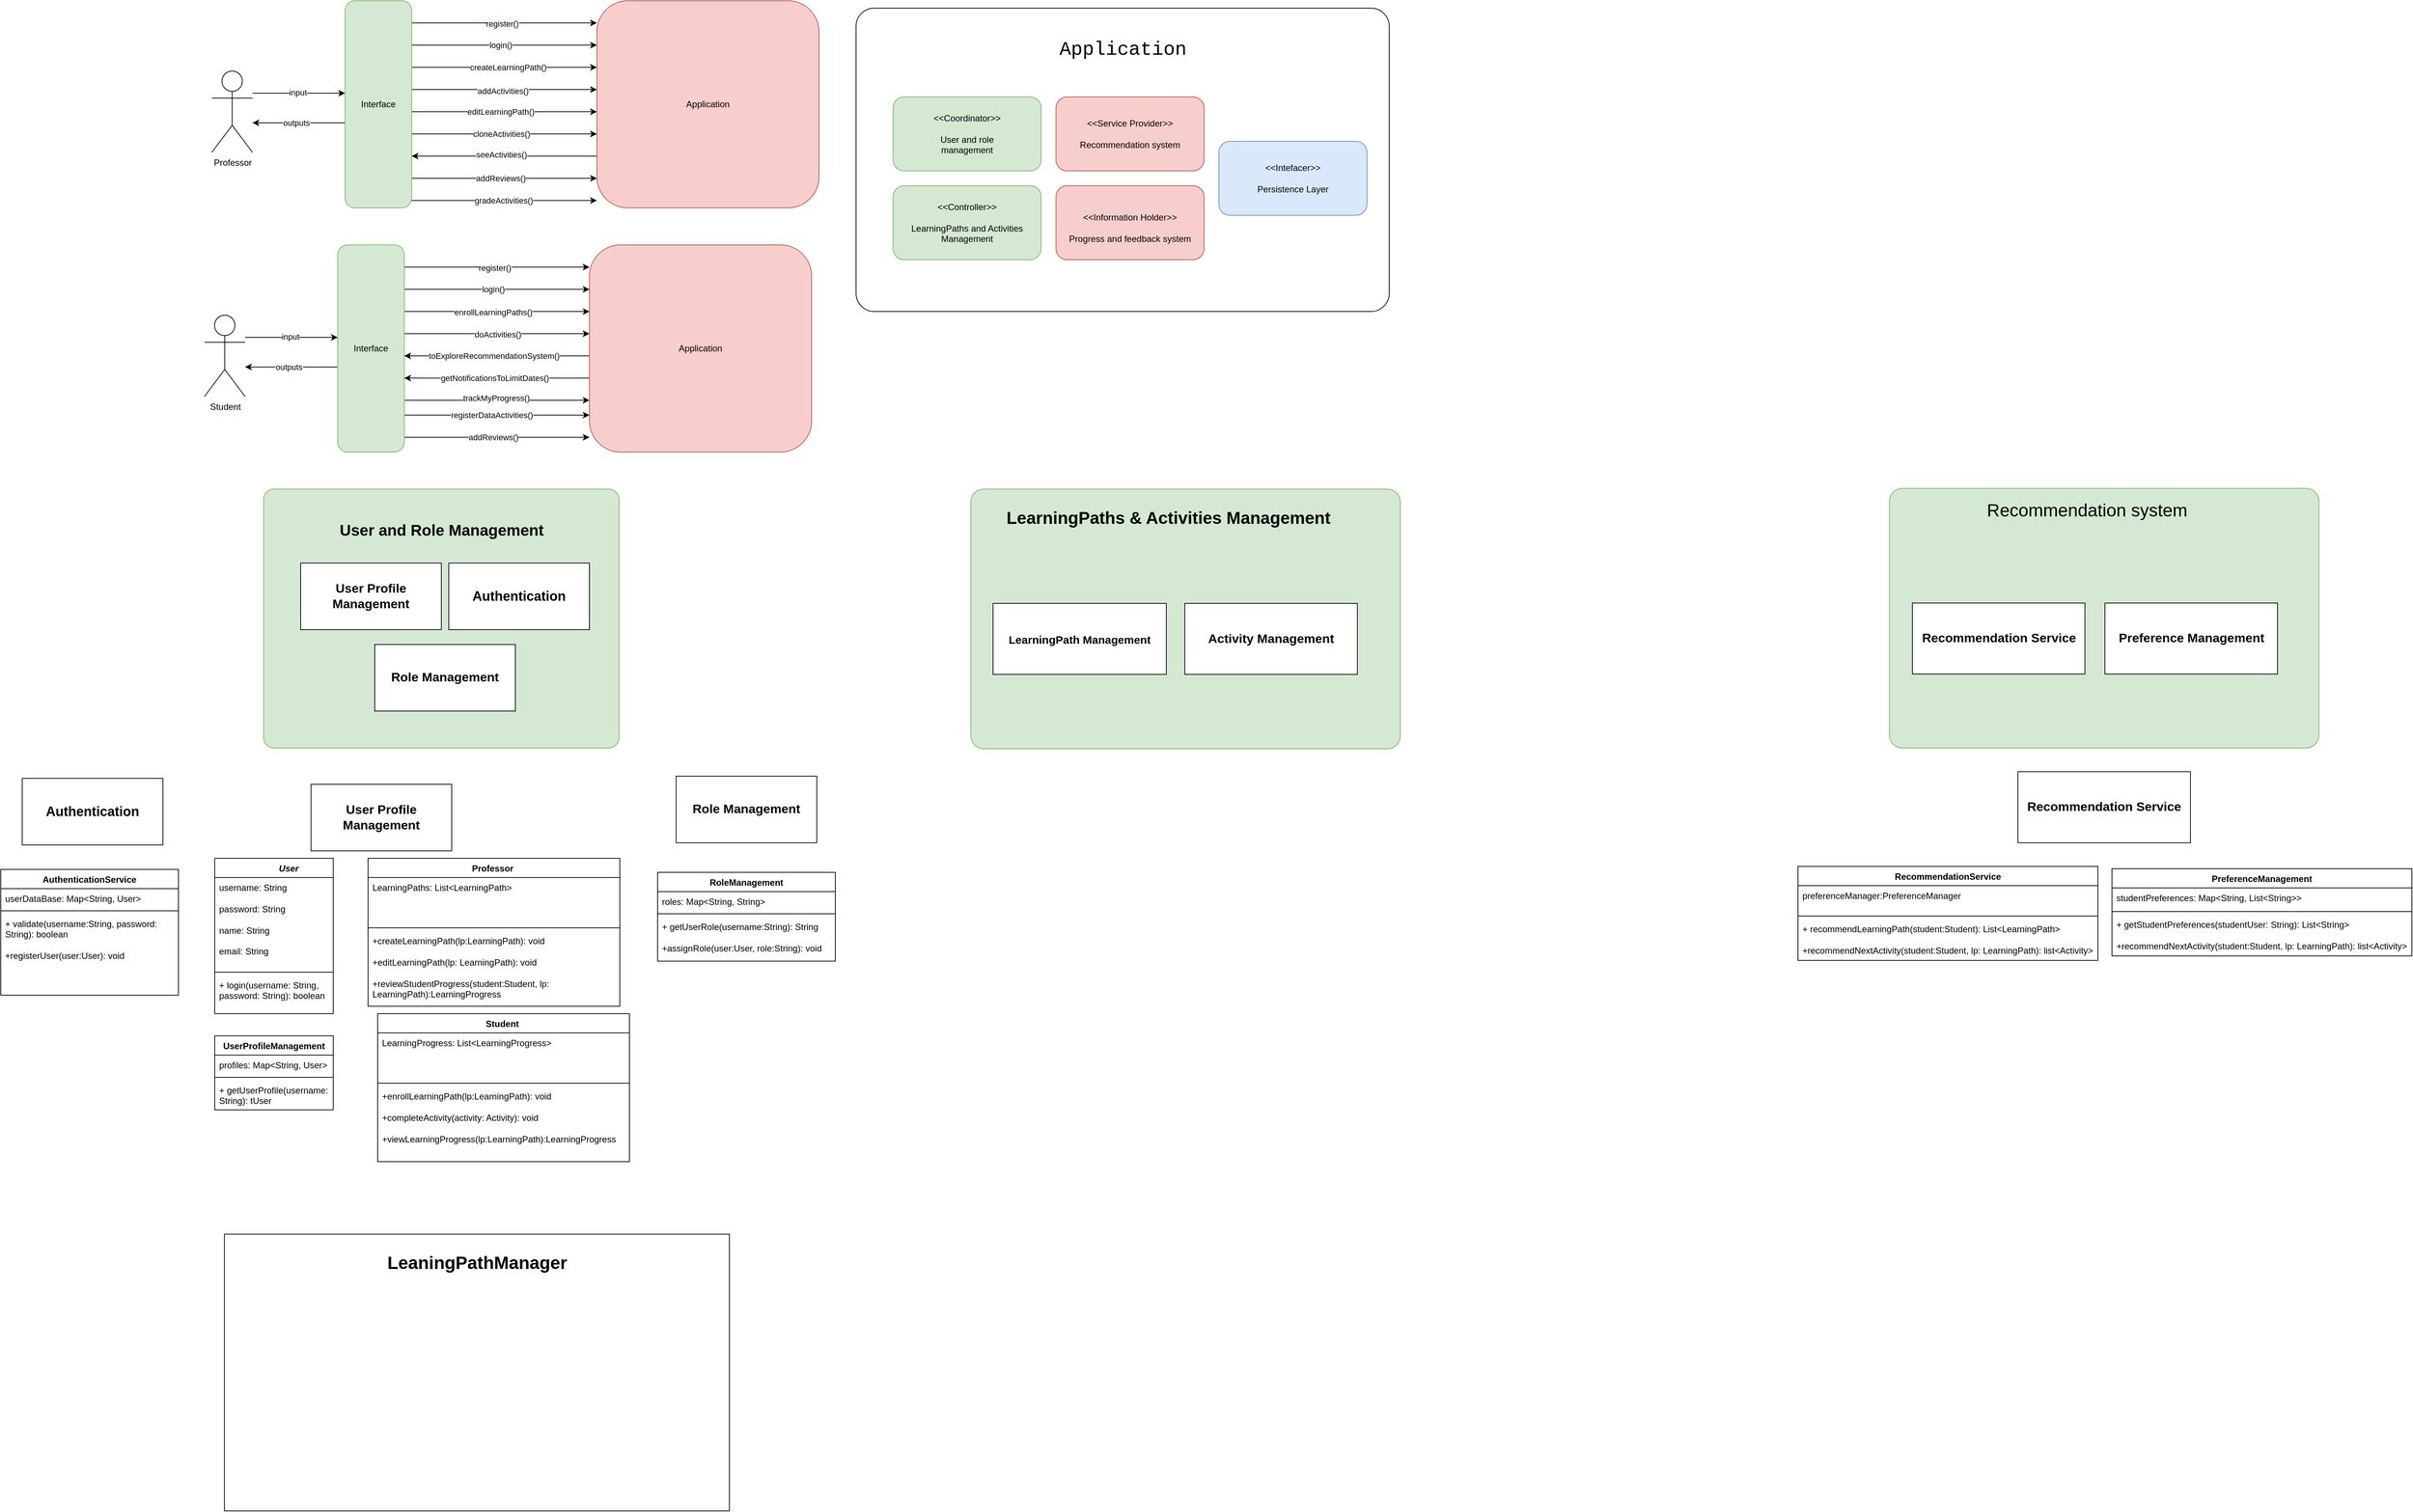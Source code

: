 <mxfile version="24.8.0">
  <diagram name="Page-1" id="0u3ZE7uqESYDxAMd9prz">
    <mxGraphModel dx="3090" dy="920" grid="0" gridSize="10" guides="1" tooltips="1" connect="1" arrows="1" fold="1" page="1" pageScale="1" pageWidth="850" pageHeight="1100" math="0" shadow="0">
      <root>
        <mxCell id="0" />
        <mxCell id="1" parent="0" />
        <mxCell id="6C_B0T2juM4j-BZ9gB9E-7" style="edgeStyle=orthogonalEdgeStyle;rounded=0;orthogonalLoop=1;jettySize=auto;html=1;" parent="1" source="6C_B0T2juM4j-BZ9gB9E-1" target="6C_B0T2juM4j-BZ9gB9E-6" edge="1">
          <mxGeometry relative="1" as="geometry">
            <Array as="points">
              <mxPoint x="190" y="165" />
              <mxPoint x="190" y="165" />
            </Array>
          </mxGeometry>
        </mxCell>
        <mxCell id="6C_B0T2juM4j-BZ9gB9E-8" value="input" style="edgeLabel;html=1;align=center;verticalAlign=middle;resizable=0;points=[];" parent="6C_B0T2juM4j-BZ9gB9E-7" vertex="1" connectable="0">
          <mxGeometry x="-0.032" y="1" relative="1" as="geometry">
            <mxPoint as="offset" />
          </mxGeometry>
        </mxCell>
        <mxCell id="6C_B0T2juM4j-BZ9gB9E-1" value="Professor" style="shape=umlActor;verticalLabelPosition=bottom;verticalAlign=top;html=1;outlineConnect=0;" parent="1" vertex="1">
          <mxGeometry x="60" y="135" width="55" height="110" as="geometry" />
        </mxCell>
        <mxCell id="6C_B0T2juM4j-BZ9gB9E-9" style="edgeStyle=orthogonalEdgeStyle;rounded=0;orthogonalLoop=1;jettySize=auto;html=1;" parent="1" source="6C_B0T2juM4j-BZ9gB9E-6" target="6C_B0T2juM4j-BZ9gB9E-1" edge="1">
          <mxGeometry relative="1" as="geometry">
            <Array as="points">
              <mxPoint x="190" y="205" />
              <mxPoint x="190" y="205" />
            </Array>
          </mxGeometry>
        </mxCell>
        <mxCell id="6C_B0T2juM4j-BZ9gB9E-10" value="outputs" style="edgeLabel;html=1;align=center;verticalAlign=middle;resizable=0;points=[];" parent="6C_B0T2juM4j-BZ9gB9E-9" vertex="1" connectable="0">
          <mxGeometry x="0.065" relative="1" as="geometry">
            <mxPoint as="offset" />
          </mxGeometry>
        </mxCell>
        <mxCell id="6C_B0T2juM4j-BZ9gB9E-12" style="edgeStyle=orthogonalEdgeStyle;rounded=0;orthogonalLoop=1;jettySize=auto;html=1;" parent="1" source="6C_B0T2juM4j-BZ9gB9E-6" target="6C_B0T2juM4j-BZ9gB9E-11" edge="1">
          <mxGeometry relative="1" as="geometry">
            <Array as="points">
              <mxPoint x="450" y="70" />
              <mxPoint x="450" y="70" />
            </Array>
          </mxGeometry>
        </mxCell>
        <mxCell id="6C_B0T2juM4j-BZ9gB9E-14" value="register()" style="edgeLabel;html=1;align=center;verticalAlign=middle;resizable=0;points=[];" parent="6C_B0T2juM4j-BZ9gB9E-12" vertex="1" connectable="0">
          <mxGeometry x="-0.024" y="-1" relative="1" as="geometry">
            <mxPoint as="offset" />
          </mxGeometry>
        </mxCell>
        <mxCell id="6C_B0T2juM4j-BZ9gB9E-15" style="edgeStyle=orthogonalEdgeStyle;rounded=0;orthogonalLoop=1;jettySize=auto;html=1;" parent="1" source="6C_B0T2juM4j-BZ9gB9E-6" target="6C_B0T2juM4j-BZ9gB9E-11" edge="1">
          <mxGeometry relative="1" as="geometry">
            <Array as="points">
              <mxPoint x="460" y="100" />
              <mxPoint x="460" y="100" />
            </Array>
          </mxGeometry>
        </mxCell>
        <mxCell id="6C_B0T2juM4j-BZ9gB9E-16" value="login()" style="edgeLabel;html=1;align=center;verticalAlign=middle;resizable=0;points=[];" parent="6C_B0T2juM4j-BZ9gB9E-15" vertex="1" connectable="0">
          <mxGeometry x="-0.267" relative="1" as="geometry">
            <mxPoint x="28" as="offset" />
          </mxGeometry>
        </mxCell>
        <mxCell id="6C_B0T2juM4j-BZ9gB9E-19" style="edgeStyle=orthogonalEdgeStyle;rounded=0;orthogonalLoop=1;jettySize=auto;html=1;" parent="1" source="6C_B0T2juM4j-BZ9gB9E-6" target="6C_B0T2juM4j-BZ9gB9E-11" edge="1">
          <mxGeometry relative="1" as="geometry">
            <Array as="points">
              <mxPoint x="460" y="130" />
              <mxPoint x="460" y="130" />
            </Array>
          </mxGeometry>
        </mxCell>
        <mxCell id="6C_B0T2juM4j-BZ9gB9E-20" value="createLearningPath()" style="edgeLabel;html=1;align=center;verticalAlign=middle;resizable=0;points=[];" parent="6C_B0T2juM4j-BZ9gB9E-19" vertex="1" connectable="0">
          <mxGeometry x="-0.154" relative="1" as="geometry">
            <mxPoint x="24" as="offset" />
          </mxGeometry>
        </mxCell>
        <mxCell id="6C_B0T2juM4j-BZ9gB9E-22" style="edgeStyle=orthogonalEdgeStyle;rounded=0;orthogonalLoop=1;jettySize=auto;html=1;" parent="1" source="6C_B0T2juM4j-BZ9gB9E-6" target="6C_B0T2juM4j-BZ9gB9E-11" edge="1">
          <mxGeometry relative="1" as="geometry">
            <Array as="points">
              <mxPoint x="450" y="160" />
              <mxPoint x="450" y="160" />
            </Array>
          </mxGeometry>
        </mxCell>
        <mxCell id="6C_B0T2juM4j-BZ9gB9E-23" value="addActivities()" style="edgeLabel;html=1;align=center;verticalAlign=middle;resizable=0;points=[];" parent="6C_B0T2juM4j-BZ9gB9E-22" vertex="1" connectable="0">
          <mxGeometry x="-0.016" y="-2" relative="1" as="geometry">
            <mxPoint as="offset" />
          </mxGeometry>
        </mxCell>
        <mxCell id="MeX4JR6SGzkrb79R6EGi-2" style="edgeStyle=orthogonalEdgeStyle;rounded=0;orthogonalLoop=1;jettySize=auto;html=1;" parent="1" source="6C_B0T2juM4j-BZ9gB9E-6" target="6C_B0T2juM4j-BZ9gB9E-11" edge="1">
          <mxGeometry relative="1" as="geometry">
            <Array as="points">
              <mxPoint x="460" y="190" />
              <mxPoint x="460" y="190" />
            </Array>
          </mxGeometry>
        </mxCell>
        <mxCell id="MeX4JR6SGzkrb79R6EGi-3" value="editLearningPath()" style="edgeLabel;html=1;align=center;verticalAlign=middle;resizable=0;points=[];" parent="MeX4JR6SGzkrb79R6EGi-2" vertex="1" connectable="0">
          <mxGeometry x="-0.129" y="-2" relative="1" as="geometry">
            <mxPoint x="11" y="-2" as="offset" />
          </mxGeometry>
        </mxCell>
        <mxCell id="MeX4JR6SGzkrb79R6EGi-5" style="edgeStyle=orthogonalEdgeStyle;rounded=0;orthogonalLoop=1;jettySize=auto;html=1;" parent="1" source="6C_B0T2juM4j-BZ9gB9E-6" target="6C_B0T2juM4j-BZ9gB9E-11" edge="1">
          <mxGeometry relative="1" as="geometry">
            <Array as="points">
              <mxPoint x="450" y="220" />
              <mxPoint x="450" y="220" />
            </Array>
          </mxGeometry>
        </mxCell>
        <mxCell id="MeX4JR6SGzkrb79R6EGi-6" value="cloneActivities()" style="edgeLabel;html=1;align=center;verticalAlign=middle;resizable=0;points=[];" parent="MeX4JR6SGzkrb79R6EGi-5" vertex="1" connectable="0">
          <mxGeometry x="-0.038" y="-1" relative="1" as="geometry">
            <mxPoint y="-1" as="offset" />
          </mxGeometry>
        </mxCell>
        <mxCell id="MeX4JR6SGzkrb79R6EGi-9" style="edgeStyle=orthogonalEdgeStyle;rounded=0;orthogonalLoop=1;jettySize=auto;html=1;" parent="1" source="6C_B0T2juM4j-BZ9gB9E-6" target="6C_B0T2juM4j-BZ9gB9E-11" edge="1">
          <mxGeometry relative="1" as="geometry">
            <Array as="points">
              <mxPoint x="460" y="280" />
              <mxPoint x="460" y="280" />
            </Array>
          </mxGeometry>
        </mxCell>
        <mxCell id="MeX4JR6SGzkrb79R6EGi-10" value="addReviews()" style="edgeLabel;html=1;align=center;verticalAlign=middle;resizable=0;points=[];" parent="MeX4JR6SGzkrb79R6EGi-9" vertex="1" connectable="0">
          <mxGeometry x="-0.144" relative="1" as="geometry">
            <mxPoint x="13" as="offset" />
          </mxGeometry>
        </mxCell>
        <mxCell id="MeX4JR6SGzkrb79R6EGi-11" style="edgeStyle=orthogonalEdgeStyle;rounded=0;orthogonalLoop=1;jettySize=auto;html=1;" parent="1" source="6C_B0T2juM4j-BZ9gB9E-6" target="6C_B0T2juM4j-BZ9gB9E-11" edge="1">
          <mxGeometry relative="1" as="geometry">
            <Array as="points">
              <mxPoint x="460" y="310" />
              <mxPoint x="460" y="310" />
            </Array>
          </mxGeometry>
        </mxCell>
        <mxCell id="MeX4JR6SGzkrb79R6EGi-12" value="gradeActivities()" style="edgeLabel;html=1;align=center;verticalAlign=middle;resizable=0;points=[];" parent="MeX4JR6SGzkrb79R6EGi-11" vertex="1" connectable="0">
          <mxGeometry x="-0.009" relative="1" as="geometry">
            <mxPoint as="offset" />
          </mxGeometry>
        </mxCell>
        <mxCell id="6C_B0T2juM4j-BZ9gB9E-6" value="Interface" style="rounded=1;whiteSpace=wrap;html=1;fillColor=#d5e8d4;strokeColor=#82b366;" parent="1" vertex="1">
          <mxGeometry x="240" y="40" width="90" height="280" as="geometry" />
        </mxCell>
        <mxCell id="MeX4JR6SGzkrb79R6EGi-53" style="edgeStyle=orthogonalEdgeStyle;rounded=0;orthogonalLoop=1;jettySize=auto;html=1;" parent="1" source="6C_B0T2juM4j-BZ9gB9E-11" target="6C_B0T2juM4j-BZ9gB9E-6" edge="1">
          <mxGeometry relative="1" as="geometry">
            <Array as="points">
              <mxPoint x="450" y="250" />
              <mxPoint x="450" y="250" />
            </Array>
          </mxGeometry>
        </mxCell>
        <mxCell id="MeX4JR6SGzkrb79R6EGi-54" value="seeActivities()" style="edgeLabel;html=1;align=center;verticalAlign=middle;resizable=0;points=[];" parent="MeX4JR6SGzkrb79R6EGi-53" vertex="1" connectable="0">
          <mxGeometry x="0.034" y="-2" relative="1" as="geometry">
            <mxPoint as="offset" />
          </mxGeometry>
        </mxCell>
        <mxCell id="6C_B0T2juM4j-BZ9gB9E-11" value="Application" style="rounded=1;whiteSpace=wrap;html=1;fillColor=#f8cecc;strokeColor=#b85450;" parent="1" vertex="1">
          <mxGeometry x="580" y="40" width="300" height="280" as="geometry" />
        </mxCell>
        <mxCell id="MeX4JR6SGzkrb79R6EGi-13" style="edgeStyle=orthogonalEdgeStyle;rounded=0;orthogonalLoop=1;jettySize=auto;html=1;" parent="1" source="MeX4JR6SGzkrb79R6EGi-15" target="MeX4JR6SGzkrb79R6EGi-36" edge="1">
          <mxGeometry relative="1" as="geometry">
            <Array as="points">
              <mxPoint x="180" y="495" />
              <mxPoint x="180" y="495" />
            </Array>
          </mxGeometry>
        </mxCell>
        <mxCell id="MeX4JR6SGzkrb79R6EGi-14" value="input" style="edgeLabel;html=1;align=center;verticalAlign=middle;resizable=0;points=[];" parent="MeX4JR6SGzkrb79R6EGi-13" vertex="1" connectable="0">
          <mxGeometry x="-0.032" y="1" relative="1" as="geometry">
            <mxPoint as="offset" />
          </mxGeometry>
        </mxCell>
        <mxCell id="MeX4JR6SGzkrb79R6EGi-15" value="Student" style="shape=umlActor;verticalLabelPosition=bottom;verticalAlign=top;html=1;outlineConnect=0;" parent="1" vertex="1">
          <mxGeometry x="50" y="465" width="55" height="110" as="geometry" />
        </mxCell>
        <mxCell id="MeX4JR6SGzkrb79R6EGi-16" style="edgeStyle=orthogonalEdgeStyle;rounded=0;orthogonalLoop=1;jettySize=auto;html=1;" parent="1" source="MeX4JR6SGzkrb79R6EGi-36" target="MeX4JR6SGzkrb79R6EGi-15" edge="1">
          <mxGeometry relative="1" as="geometry">
            <Array as="points">
              <mxPoint x="180" y="535" />
              <mxPoint x="180" y="535" />
            </Array>
          </mxGeometry>
        </mxCell>
        <mxCell id="MeX4JR6SGzkrb79R6EGi-17" value="outputs" style="edgeLabel;html=1;align=center;verticalAlign=middle;resizable=0;points=[];" parent="MeX4JR6SGzkrb79R6EGi-16" vertex="1" connectable="0">
          <mxGeometry x="0.065" relative="1" as="geometry">
            <mxPoint as="offset" />
          </mxGeometry>
        </mxCell>
        <mxCell id="MeX4JR6SGzkrb79R6EGi-18" style="edgeStyle=orthogonalEdgeStyle;rounded=0;orthogonalLoop=1;jettySize=auto;html=1;" parent="1" source="MeX4JR6SGzkrb79R6EGi-36" target="MeX4JR6SGzkrb79R6EGi-37" edge="1">
          <mxGeometry relative="1" as="geometry">
            <Array as="points">
              <mxPoint x="440" y="400" />
              <mxPoint x="440" y="400" />
            </Array>
          </mxGeometry>
        </mxCell>
        <mxCell id="MeX4JR6SGzkrb79R6EGi-19" value="register()" style="edgeLabel;html=1;align=center;verticalAlign=middle;resizable=0;points=[];" parent="MeX4JR6SGzkrb79R6EGi-18" vertex="1" connectable="0">
          <mxGeometry x="-0.024" y="-1" relative="1" as="geometry">
            <mxPoint as="offset" />
          </mxGeometry>
        </mxCell>
        <mxCell id="MeX4JR6SGzkrb79R6EGi-20" style="edgeStyle=orthogonalEdgeStyle;rounded=0;orthogonalLoop=1;jettySize=auto;html=1;" parent="1" source="MeX4JR6SGzkrb79R6EGi-36" target="MeX4JR6SGzkrb79R6EGi-37" edge="1">
          <mxGeometry relative="1" as="geometry">
            <Array as="points">
              <mxPoint x="450" y="430" />
              <mxPoint x="450" y="430" />
            </Array>
          </mxGeometry>
        </mxCell>
        <mxCell id="MeX4JR6SGzkrb79R6EGi-21" value="login()" style="edgeLabel;html=1;align=center;verticalAlign=middle;resizable=0;points=[];" parent="MeX4JR6SGzkrb79R6EGi-20" vertex="1" connectable="0">
          <mxGeometry x="-0.267" relative="1" as="geometry">
            <mxPoint x="28" as="offset" />
          </mxGeometry>
        </mxCell>
        <mxCell id="MeX4JR6SGzkrb79R6EGi-32" style="edgeStyle=orthogonalEdgeStyle;rounded=0;orthogonalLoop=1;jettySize=auto;html=1;" parent="1" source="MeX4JR6SGzkrb79R6EGi-36" target="MeX4JR6SGzkrb79R6EGi-37" edge="1">
          <mxGeometry relative="1" as="geometry">
            <Array as="points">
              <mxPoint x="450" y="630" />
              <mxPoint x="450" y="630" />
            </Array>
          </mxGeometry>
        </mxCell>
        <mxCell id="MeX4JR6SGzkrb79R6EGi-33" value="addReviews()" style="edgeLabel;html=1;align=center;verticalAlign=middle;resizable=0;points=[];" parent="MeX4JR6SGzkrb79R6EGi-32" vertex="1" connectable="0">
          <mxGeometry x="-0.144" relative="1" as="geometry">
            <mxPoint x="13" as="offset" />
          </mxGeometry>
        </mxCell>
        <mxCell id="MeX4JR6SGzkrb79R6EGi-39" style="edgeStyle=orthogonalEdgeStyle;rounded=0;orthogonalLoop=1;jettySize=auto;html=1;" parent="1" source="MeX4JR6SGzkrb79R6EGi-36" target="MeX4JR6SGzkrb79R6EGi-37" edge="1">
          <mxGeometry relative="1" as="geometry">
            <Array as="points">
              <mxPoint x="450" y="460" />
              <mxPoint x="450" y="460" />
            </Array>
          </mxGeometry>
        </mxCell>
        <mxCell id="MeX4JR6SGzkrb79R6EGi-40" value="enrollLearningPaths()" style="edgeLabel;html=1;align=center;verticalAlign=middle;resizable=0;points=[];" parent="MeX4JR6SGzkrb79R6EGi-39" vertex="1" connectable="0">
          <mxGeometry x="-0.122" y="-1" relative="1" as="geometry">
            <mxPoint x="10" as="offset" />
          </mxGeometry>
        </mxCell>
        <mxCell id="MeX4JR6SGzkrb79R6EGi-41" style="edgeStyle=orthogonalEdgeStyle;rounded=0;orthogonalLoop=1;jettySize=auto;html=1;" parent="1" source="MeX4JR6SGzkrb79R6EGi-36" target="MeX4JR6SGzkrb79R6EGi-37" edge="1">
          <mxGeometry relative="1" as="geometry">
            <Array as="points">
              <mxPoint x="450" y="490" />
              <mxPoint x="450" y="490" />
            </Array>
          </mxGeometry>
        </mxCell>
        <mxCell id="MeX4JR6SGzkrb79R6EGi-42" value="doActivities()" style="edgeLabel;html=1;align=center;verticalAlign=middle;resizable=0;points=[];" parent="MeX4JR6SGzkrb79R6EGi-41" vertex="1" connectable="0">
          <mxGeometry x="0.008" y="-1" relative="1" as="geometry">
            <mxPoint as="offset" />
          </mxGeometry>
        </mxCell>
        <mxCell id="MeX4JR6SGzkrb79R6EGi-47" style="edgeStyle=orthogonalEdgeStyle;rounded=0;orthogonalLoop=1;jettySize=auto;html=1;" parent="1" source="MeX4JR6SGzkrb79R6EGi-36" target="MeX4JR6SGzkrb79R6EGi-37" edge="1">
          <mxGeometry relative="1" as="geometry">
            <Array as="points">
              <mxPoint x="450" y="580" />
              <mxPoint x="450" y="580" />
            </Array>
          </mxGeometry>
        </mxCell>
        <mxCell id="MeX4JR6SGzkrb79R6EGi-48" value="trackMyProgress()" style="edgeLabel;html=1;align=center;verticalAlign=middle;resizable=0;points=[];" parent="MeX4JR6SGzkrb79R6EGi-47" vertex="1" connectable="0">
          <mxGeometry x="-0.01" y="3" relative="1" as="geometry">
            <mxPoint as="offset" />
          </mxGeometry>
        </mxCell>
        <mxCell id="MeX4JR6SGzkrb79R6EGi-51" style="edgeStyle=orthogonalEdgeStyle;rounded=0;orthogonalLoop=1;jettySize=auto;html=1;" parent="1" source="MeX4JR6SGzkrb79R6EGi-36" target="MeX4JR6SGzkrb79R6EGi-37" edge="1">
          <mxGeometry relative="1" as="geometry">
            <Array as="points">
              <mxPoint x="450" y="600" />
              <mxPoint x="450" y="600" />
            </Array>
          </mxGeometry>
        </mxCell>
        <mxCell id="MeX4JR6SGzkrb79R6EGi-52" value="registerDataActivities()" style="edgeLabel;html=1;align=center;verticalAlign=middle;resizable=0;points=[];" parent="MeX4JR6SGzkrb79R6EGi-51" vertex="1" connectable="0">
          <mxGeometry x="-0.058" y="-1" relative="1" as="geometry">
            <mxPoint y="-1" as="offset" />
          </mxGeometry>
        </mxCell>
        <mxCell id="MeX4JR6SGzkrb79R6EGi-36" value="Interface" style="rounded=1;whiteSpace=wrap;html=1;fillColor=#d5e8d4;strokeColor=#82b366;" parent="1" vertex="1">
          <mxGeometry x="230" y="370" width="90" height="280" as="geometry" />
        </mxCell>
        <mxCell id="MeX4JR6SGzkrb79R6EGi-55" style="edgeStyle=orthogonalEdgeStyle;rounded=0;orthogonalLoop=1;jettySize=auto;html=1;" parent="1" source="MeX4JR6SGzkrb79R6EGi-37" target="MeX4JR6SGzkrb79R6EGi-36" edge="1">
          <mxGeometry relative="1" as="geometry">
            <Array as="points">
              <mxPoint x="450" y="520" />
              <mxPoint x="450" y="520" />
            </Array>
          </mxGeometry>
        </mxCell>
        <mxCell id="MeX4JR6SGzkrb79R6EGi-56" value="toExploreRecommendationSystem()" style="edgeLabel;html=1;align=center;verticalAlign=middle;resizable=0;points=[];" parent="MeX4JR6SGzkrb79R6EGi-55" vertex="1" connectable="0">
          <mxGeometry x="0.109" relative="1" as="geometry">
            <mxPoint x="9" as="offset" />
          </mxGeometry>
        </mxCell>
        <mxCell id="MeX4JR6SGzkrb79R6EGi-57" style="edgeStyle=orthogonalEdgeStyle;rounded=0;orthogonalLoop=1;jettySize=auto;html=1;" parent="1" source="MeX4JR6SGzkrb79R6EGi-37" target="MeX4JR6SGzkrb79R6EGi-36" edge="1">
          <mxGeometry relative="1" as="geometry">
            <Array as="points">
              <mxPoint x="440" y="550" />
              <mxPoint x="440" y="550" />
            </Array>
          </mxGeometry>
        </mxCell>
        <mxCell id="MeX4JR6SGzkrb79R6EGi-58" value="getNotificationsToLimitDates()" style="edgeLabel;html=1;align=center;verticalAlign=middle;resizable=0;points=[];" parent="MeX4JR6SGzkrb79R6EGi-57" vertex="1" connectable="0">
          <mxGeometry x="0.024" y="3" relative="1" as="geometry">
            <mxPoint y="-3" as="offset" />
          </mxGeometry>
        </mxCell>
        <mxCell id="MeX4JR6SGzkrb79R6EGi-37" value="Application" style="rounded=1;whiteSpace=wrap;html=1;fillColor=#f8cecc;strokeColor=#b85450;" parent="1" vertex="1">
          <mxGeometry x="570" y="370" width="300" height="280" as="geometry" />
        </mxCell>
        <mxCell id="83vnOwPLlXGg7ccvuWTX-2" value="" style="rounded=1;whiteSpace=wrap;html=1;arcSize=6;" parent="1" vertex="1">
          <mxGeometry x="930" y="50" width="720" height="410" as="geometry" />
        </mxCell>
        <mxCell id="83vnOwPLlXGg7ccvuWTX-3" value="&lt;font style=&quot;font-size: 26px;&quot; face=&quot;Courier New&quot;&gt;Application&lt;/font&gt;" style="text;html=1;align=center;verticalAlign=middle;resizable=0;points=[];autosize=1;strokeColor=none;fillColor=none;fontSize=26;" parent="1" vertex="1">
          <mxGeometry x="1190" y="80" width="200" height="50" as="geometry" />
        </mxCell>
        <mxCell id="83vnOwPLlXGg7ccvuWTX-4" value="&lt;div&gt;&amp;lt;&amp;lt;Coordinator&amp;gt;&amp;gt;&lt;/div&gt;&lt;div&gt;&lt;br&gt;&lt;/div&gt;&lt;div&gt;User and role&lt;/div&gt;&lt;div&gt;management&lt;br&gt; &lt;/div&gt;" style="rounded=1;whiteSpace=wrap;html=1;fillColor=#d5e8d4;strokeColor=#82b366;" parent="1" vertex="1">
          <mxGeometry x="980" y="170" width="200" height="100" as="geometry" />
        </mxCell>
        <mxCell id="83vnOwPLlXGg7ccvuWTX-5" value="&lt;div&gt;&amp;lt;&amp;lt;Controller&amp;gt;&amp;gt;&lt;br&gt;&lt;/div&gt;&lt;div&gt;&lt;br&gt;&lt;/div&gt;&lt;div&gt;LearningPaths and Activities Management&lt;/div&gt;" style="rounded=1;whiteSpace=wrap;html=1;fillColor=#d5e8d4;strokeColor=#82b366;" parent="1" vertex="1">
          <mxGeometry x="980" y="290" width="200" height="100" as="geometry" />
        </mxCell>
        <mxCell id="83vnOwPLlXGg7ccvuWTX-6" value="&lt;div&gt;&lt;br&gt;&lt;/div&gt;&lt;div&gt;&amp;lt;&amp;lt;Information Holder&amp;gt;&amp;gt;&lt;br&gt;&lt;/div&gt;&lt;div&gt;&lt;br&gt;&lt;/div&gt;&lt;div&gt;Progress and feedback system&lt;/div&gt;" style="rounded=1;whiteSpace=wrap;html=1;fillColor=#f8cecc;strokeColor=#b85450;" parent="1" vertex="1">
          <mxGeometry x="1200" y="290" width="200" height="100" as="geometry" />
        </mxCell>
        <mxCell id="83vnOwPLlXGg7ccvuWTX-7" value="&lt;div&gt;&amp;lt;&amp;lt;Service Provider&amp;gt;&amp;gt;&lt;br&gt;&lt;/div&gt;&lt;div&gt;&lt;br&gt;&lt;/div&gt;&lt;div&gt;Recommendation system  &lt;/div&gt;" style="rounded=1;whiteSpace=wrap;html=1;fillColor=#f8cecc;strokeColor=#b85450;" parent="1" vertex="1">
          <mxGeometry x="1200" y="170" width="200" height="100" as="geometry" />
        </mxCell>
        <mxCell id="83vnOwPLlXGg7ccvuWTX-8" value="&lt;div&gt;&amp;lt;&amp;lt;Intefacer&amp;gt;&amp;gt;&lt;br&gt;&lt;/div&gt;&lt;div&gt;&lt;br&gt;&lt;/div&gt;&lt;div&gt;Persistence Layer&lt;/div&gt;" style="rounded=1;whiteSpace=wrap;html=1;fillColor=#dae8fc;strokeColor=#6c8ebf;" parent="1" vertex="1">
          <mxGeometry x="1420" y="230" width="200" height="100" as="geometry" />
        </mxCell>
        <mxCell id="36ZFppIiwciN3kxf19xP-2" value="" style="rounded=1;whiteSpace=wrap;html=1;arcSize=4;fillColor=#d5e8d4;strokeColor=#82b366;" parent="1" vertex="1">
          <mxGeometry x="130" y="700" width="480" height="350" as="geometry" />
        </mxCell>
        <mxCell id="36ZFppIiwciN3kxf19xP-3" value="User and Role Management" style="text;align=center;fontStyle=1;verticalAlign=middle;spacingLeft=3;spacingRight=3;strokeColor=none;rotatable=0;points=[[0,0.5],[1,0.5]];portConstraint=eastwest;html=1;fontSize=21;" parent="1" vertex="1">
          <mxGeometry x="215" y="740" width="310" height="30" as="geometry" />
        </mxCell>
        <mxCell id="36ZFppIiwciN3kxf19xP-4" value="&lt;font style=&quot;font-size: 17px;&quot;&gt;&lt;b&gt;User Profile Management&lt;br&gt;&lt;/b&gt;&lt;/font&gt;" style="html=1;whiteSpace=wrap;" parent="1" vertex="1">
          <mxGeometry x="180" y="800" width="190" height="90" as="geometry" />
        </mxCell>
        <mxCell id="36ZFppIiwciN3kxf19xP-5" value="&lt;font style=&quot;font-size: 17px;&quot;&gt;&lt;b&gt;Role Management&lt;br&gt;&lt;/b&gt;&lt;/font&gt;" style="html=1;whiteSpace=wrap;" parent="1" vertex="1">
          <mxGeometry x="280" y="910" width="190" height="90" as="geometry" />
        </mxCell>
        <mxCell id="36ZFppIiwciN3kxf19xP-6" value="&lt;b style=&quot;font-size: 18px;&quot;&gt;Authentication&lt;/b&gt;" style="html=1;whiteSpace=wrap;fontSize=18;" parent="1" vertex="1">
          <mxGeometry x="380" y="800" width="190" height="90" as="geometry" />
        </mxCell>
        <mxCell id="eDscPjZbL17JGqpego-8-2" value="&lt;font style=&quot;font-size: 17px;&quot;&gt;&lt;b&gt;User Profile Management&lt;br&gt;&lt;/b&gt;&lt;/font&gt;" style="html=1;whiteSpace=wrap;" parent="1" vertex="1">
          <mxGeometry x="194" y="1099" width="190" height="90" as="geometry" />
        </mxCell>
        <mxCell id="eDscPjZbL17JGqpego-8-3" value="&lt;blockquote style=&quot;margin: 0 0 0 40px; border: none; padding: 0px;&quot;&gt;&lt;i&gt;User&lt;/i&gt;&lt;/blockquote&gt;" style="swimlane;fontStyle=1;align=center;verticalAlign=top;childLayout=stackLayout;horizontal=1;startSize=26;horizontalStack=0;resizeParent=1;resizeParentMax=0;resizeLast=0;collapsible=1;marginBottom=0;whiteSpace=wrap;html=1;" parent="1" vertex="1">
          <mxGeometry x="64" y="1199" width="160" height="210" as="geometry" />
        </mxCell>
        <mxCell id="eDscPjZbL17JGqpego-8-4" value="username: String&lt;div&gt;&lt;br&gt;&lt;/div&gt;&lt;div&gt;password: String&lt;/div&gt;&lt;div&gt;&lt;br&gt;&lt;/div&gt;&lt;div&gt;name: String&lt;/div&gt;&lt;div&gt;&lt;br&gt;&lt;/div&gt;&lt;div&gt;email: String&amp;nbsp;&lt;/div&gt;&lt;div&gt;&lt;br&gt;&lt;/div&gt;" style="text;strokeColor=none;fillColor=none;align=left;verticalAlign=top;spacingLeft=4;spacingRight=4;overflow=hidden;rotatable=0;points=[[0,0.5],[1,0.5]];portConstraint=eastwest;whiteSpace=wrap;html=1;" parent="eDscPjZbL17JGqpego-8-3" vertex="1">
          <mxGeometry y="26" width="160" height="124" as="geometry" />
        </mxCell>
        <mxCell id="eDscPjZbL17JGqpego-8-5" value="" style="line;strokeWidth=1;fillColor=none;align=left;verticalAlign=middle;spacingTop=-1;spacingLeft=3;spacingRight=3;rotatable=0;labelPosition=right;points=[];portConstraint=eastwest;strokeColor=inherit;" parent="eDscPjZbL17JGqpego-8-3" vertex="1">
          <mxGeometry y="150" width="160" height="8" as="geometry" />
        </mxCell>
        <mxCell id="eDscPjZbL17JGqpego-8-6" value="+ login(username: String, password: String): boolean" style="text;strokeColor=none;fillColor=none;align=left;verticalAlign=top;spacingLeft=4;spacingRight=4;overflow=hidden;rotatable=0;points=[[0,0.5],[1,0.5]];portConstraint=eastwest;whiteSpace=wrap;html=1;" parent="eDscPjZbL17JGqpego-8-3" vertex="1">
          <mxGeometry y="158" width="160" height="52" as="geometry" />
        </mxCell>
        <mxCell id="eDscPjZbL17JGqpego-8-7" value="Student&amp;nbsp;" style="swimlane;fontStyle=1;align=center;verticalAlign=top;childLayout=stackLayout;horizontal=1;startSize=26;horizontalStack=0;resizeParent=1;resizeParentMax=0;resizeLast=0;collapsible=1;marginBottom=0;whiteSpace=wrap;html=1;" parent="1" vertex="1">
          <mxGeometry x="284" y="1409" width="340" height="200" as="geometry" />
        </mxCell>
        <mxCell id="eDscPjZbL17JGqpego-8-8" value="LearningProgress: List&amp;lt;LearningProgress&amp;gt;" style="text;strokeColor=none;fillColor=none;align=left;verticalAlign=top;spacingLeft=4;spacingRight=4;overflow=hidden;rotatable=0;points=[[0,0.5],[1,0.5]];portConstraint=eastwest;whiteSpace=wrap;html=1;" parent="eDscPjZbL17JGqpego-8-7" vertex="1">
          <mxGeometry y="26" width="340" height="64" as="geometry" />
        </mxCell>
        <mxCell id="eDscPjZbL17JGqpego-8-9" value="" style="line;strokeWidth=1;fillColor=none;align=left;verticalAlign=middle;spacingTop=-1;spacingLeft=3;spacingRight=3;rotatable=0;labelPosition=right;points=[];portConstraint=eastwest;strokeColor=inherit;" parent="eDscPjZbL17JGqpego-8-7" vertex="1">
          <mxGeometry y="90" width="340" height="8" as="geometry" />
        </mxCell>
        <mxCell id="eDscPjZbL17JGqpego-8-10" value="+enrollLearningPath(lp:LearningPath): void&lt;div&gt;&lt;br&gt;&lt;/div&gt;&lt;div&gt;+completeActivity(activity: Activity): void&lt;/div&gt;&lt;div&gt;&lt;br&gt;&lt;/div&gt;&lt;div&gt;+viewLearningProgress(lp:LearningPath):LearningProgress&lt;/div&gt;" style="text;strokeColor=none;fillColor=none;align=left;verticalAlign=top;spacingLeft=4;spacingRight=4;overflow=hidden;rotatable=0;points=[[0,0.5],[1,0.5]];portConstraint=eastwest;whiteSpace=wrap;html=1;" parent="eDscPjZbL17JGqpego-8-7" vertex="1">
          <mxGeometry y="98" width="340" height="102" as="geometry" />
        </mxCell>
        <mxCell id="eDscPjZbL17JGqpego-8-11" value="Professor&amp;nbsp;" style="swimlane;fontStyle=1;align=center;verticalAlign=top;childLayout=stackLayout;horizontal=1;startSize=26;horizontalStack=0;resizeParent=1;resizeParentMax=0;resizeLast=0;collapsible=1;marginBottom=0;whiteSpace=wrap;html=1;" parent="1" vertex="1">
          <mxGeometry x="271" y="1199" width="340" height="200" as="geometry" />
        </mxCell>
        <mxCell id="eDscPjZbL17JGqpego-8-12" value="LearningPaths: List&amp;lt;LearningPath&amp;gt;" style="text;strokeColor=none;fillColor=none;align=left;verticalAlign=top;spacingLeft=4;spacingRight=4;overflow=hidden;rotatable=0;points=[[0,0.5],[1,0.5]];portConstraint=eastwest;whiteSpace=wrap;html=1;" parent="eDscPjZbL17JGqpego-8-11" vertex="1">
          <mxGeometry y="26" width="340" height="64" as="geometry" />
        </mxCell>
        <mxCell id="eDscPjZbL17JGqpego-8-13" value="" style="line;strokeWidth=1;fillColor=none;align=left;verticalAlign=middle;spacingTop=-1;spacingLeft=3;spacingRight=3;rotatable=0;labelPosition=right;points=[];portConstraint=eastwest;strokeColor=inherit;" parent="eDscPjZbL17JGqpego-8-11" vertex="1">
          <mxGeometry y="90" width="340" height="8" as="geometry" />
        </mxCell>
        <mxCell id="eDscPjZbL17JGqpego-8-14" value="+createLearningPath(lp:LearningPath): void&lt;div&gt;&lt;br&gt;&lt;/div&gt;&lt;div&gt;+editLearningPath(lp: LearningPath): void&lt;/div&gt;&lt;div&gt;&lt;br&gt;&lt;/div&gt;&lt;div&gt;+reviewStudentProgress(student:Student, lp: LearningPath):LearningProgress&lt;/div&gt;" style="text;strokeColor=none;fillColor=none;align=left;verticalAlign=top;spacingLeft=4;spacingRight=4;overflow=hidden;rotatable=0;points=[[0,0.5],[1,0.5]];portConstraint=eastwest;whiteSpace=wrap;html=1;" parent="eDscPjZbL17JGqpego-8-11" vertex="1">
          <mxGeometry y="98" width="340" height="102" as="geometry" />
        </mxCell>
        <mxCell id="sTKVhe5aF9eVnh70GAVM-1" value="" style="rounded=1;whiteSpace=wrap;html=1;fillColor=#d5e8d4;strokeColor=#82b366;arcSize=5;" parent="1" vertex="1">
          <mxGeometry x="1085" y="700" width="580" height="351" as="geometry" />
        </mxCell>
        <mxCell id="sTKVhe5aF9eVnh70GAVM-2" value="LearningPaths &amp;amp; Activities Management" style="text;html=1;align=center;verticalAlign=middle;whiteSpace=wrap;rounded=0;fontStyle=1;fontSize=23;" parent="1" vertex="1">
          <mxGeometry x="1122" y="722.503" width="460" height="32.903" as="geometry" />
        </mxCell>
        <mxCell id="sTKVhe5aF9eVnh70GAVM-5" value="&lt;div style=&quot;font-size: 15px;&quot;&gt;&lt;font style=&quot;font-size: 15px;&quot;&gt;&lt;b&gt;LearningPath Management&lt;br&gt;&lt;/b&gt;&lt;/font&gt;&lt;/div&gt;" style="rounded=0;whiteSpace=wrap;html=1;" parent="1" vertex="1">
          <mxGeometry x="1115" y="854.5" width="234" height="96" as="geometry" />
        </mxCell>
        <mxCell id="sTKVhe5aF9eVnh70GAVM-7" value="&lt;font size=&quot;1&quot;&gt;&lt;b style=&quot;font-size: 17px;&quot;&gt;Activity Management&lt;/b&gt;&lt;/font&gt;" style="rounded=0;whiteSpace=wrap;html=1;" parent="1" vertex="1">
          <mxGeometry x="1374" y="854.5" width="233" height="96" as="geometry" />
        </mxCell>
        <mxCell id="sTKVhe5aF9eVnh70GAVM-8" value="" style="rounded=0;whiteSpace=wrap;html=1;" parent="1" vertex="1">
          <mxGeometry x="77" y="1707" width="682" height="374" as="geometry" />
        </mxCell>
        <mxCell id="sTKVhe5aF9eVnh70GAVM-9" value="LeaningPathManager" style="text;html=1;align=center;verticalAlign=middle;whiteSpace=wrap;rounded=0;fontSize=24;fontStyle=1" parent="1" vertex="1">
          <mxGeometry x="284.5" y="1731" width="267" height="30" as="geometry" />
        </mxCell>
        <mxCell id="eDscPjZbL17JGqpego-8-16" value="&lt;b style=&quot;font-size: 18px;&quot;&gt;Authentication&lt;/b&gt;" style="html=1;whiteSpace=wrap;fontSize=18;" parent="1" vertex="1">
          <mxGeometry x="-196" y="1091" width="190" height="90" as="geometry" />
        </mxCell>
        <mxCell id="eDscPjZbL17JGqpego-8-18" value="AuthenticationService" style="swimlane;fontStyle=1;align=center;verticalAlign=top;childLayout=stackLayout;horizontal=1;startSize=26;horizontalStack=0;resizeParent=1;resizeParentMax=0;resizeLast=0;collapsible=1;marginBottom=0;whiteSpace=wrap;html=1;" parent="1" vertex="1">
          <mxGeometry x="-225" y="1214" width="240" height="170" as="geometry" />
        </mxCell>
        <mxCell id="eDscPjZbL17JGqpego-8-19" value="userDataBase: Map&amp;lt;String, User&amp;gt;" style="text;strokeColor=none;fillColor=none;align=left;verticalAlign=top;spacingLeft=4;spacingRight=4;overflow=hidden;rotatable=0;points=[[0,0.5],[1,0.5]];portConstraint=eastwest;whiteSpace=wrap;html=1;" parent="eDscPjZbL17JGqpego-8-18" vertex="1">
          <mxGeometry y="26" width="240" height="26" as="geometry" />
        </mxCell>
        <mxCell id="eDscPjZbL17JGqpego-8-20" value="" style="line;strokeWidth=1;fillColor=none;align=left;verticalAlign=middle;spacingTop=-1;spacingLeft=3;spacingRight=3;rotatable=0;labelPosition=right;points=[];portConstraint=eastwest;strokeColor=inherit;" parent="eDscPjZbL17JGqpego-8-18" vertex="1">
          <mxGeometry y="52" width="240" height="8" as="geometry" />
        </mxCell>
        <mxCell id="eDscPjZbL17JGqpego-8-21" value="+ validate(username:String, password: String): boolean&lt;div&gt;&lt;br&gt;&lt;/div&gt;&lt;div&gt;+registerUser(user:User): void&lt;/div&gt;&lt;div&gt;&lt;br&gt;&lt;/div&gt;&lt;div&gt;&lt;br&gt;&lt;/div&gt;" style="text;strokeColor=none;fillColor=none;align=left;verticalAlign=top;spacingLeft=4;spacingRight=4;overflow=hidden;rotatable=0;points=[[0,0.5],[1,0.5]];portConstraint=eastwest;whiteSpace=wrap;html=1;" parent="eDscPjZbL17JGqpego-8-18" vertex="1">
          <mxGeometry y="60" width="240" height="110" as="geometry" />
        </mxCell>
        <mxCell id="eDscPjZbL17JGqpego-8-22" value="&lt;font style=&quot;font-size: 17px;&quot;&gt;&lt;b&gt;Role Management&lt;br&gt;&lt;/b&gt;&lt;/font&gt;" style="html=1;whiteSpace=wrap;" parent="1" vertex="1">
          <mxGeometry x="687" y="1088" width="190" height="90" as="geometry" />
        </mxCell>
        <mxCell id="eDscPjZbL17JGqpego-8-23" value="RoleManagement" style="swimlane;fontStyle=1;align=center;verticalAlign=top;childLayout=stackLayout;horizontal=1;startSize=26;horizontalStack=0;resizeParent=1;resizeParentMax=0;resizeLast=0;collapsible=1;marginBottom=0;whiteSpace=wrap;html=1;" parent="1" vertex="1">
          <mxGeometry x="662" y="1218" width="240" height="120" as="geometry" />
        </mxCell>
        <mxCell id="eDscPjZbL17JGqpego-8-24" value="roles: Map&amp;lt;String, String&amp;gt;" style="text;strokeColor=none;fillColor=none;align=left;verticalAlign=top;spacingLeft=4;spacingRight=4;overflow=hidden;rotatable=0;points=[[0,0.5],[1,0.5]];portConstraint=eastwest;whiteSpace=wrap;html=1;" parent="eDscPjZbL17JGqpego-8-23" vertex="1">
          <mxGeometry y="26" width="240" height="26" as="geometry" />
        </mxCell>
        <mxCell id="eDscPjZbL17JGqpego-8-25" value="" style="line;strokeWidth=1;fillColor=none;align=left;verticalAlign=middle;spacingTop=-1;spacingLeft=3;spacingRight=3;rotatable=0;labelPosition=right;points=[];portConstraint=eastwest;strokeColor=inherit;" parent="eDscPjZbL17JGqpego-8-23" vertex="1">
          <mxGeometry y="52" width="240" height="8" as="geometry" />
        </mxCell>
        <mxCell id="eDscPjZbL17JGqpego-8-26" value="+ getUserRole(username:String): String&lt;div&gt;&lt;br&gt;&lt;/div&gt;&lt;div&gt;+assignRole(user:User, role:String): void&lt;/div&gt;" style="text;strokeColor=none;fillColor=none;align=left;verticalAlign=top;spacingLeft=4;spacingRight=4;overflow=hidden;rotatable=0;points=[[0,0.5],[1,0.5]];portConstraint=eastwest;whiteSpace=wrap;html=1;" parent="eDscPjZbL17JGqpego-8-23" vertex="1">
          <mxGeometry y="60" width="240" height="60" as="geometry" />
        </mxCell>
        <mxCell id="eDscPjZbL17JGqpego-8-31" value="UserProfileManagement" style="swimlane;fontStyle=1;align=center;verticalAlign=top;childLayout=stackLayout;horizontal=1;startSize=26;horizontalStack=0;resizeParent=1;resizeParentMax=0;resizeLast=0;collapsible=1;marginBottom=0;whiteSpace=wrap;html=1;" parent="1" vertex="1">
          <mxGeometry x="64" y="1439" width="160" height="100" as="geometry" />
        </mxCell>
        <mxCell id="eDscPjZbL17JGqpego-8-32" value="profiles: Map&amp;lt;String, User&amp;gt;" style="text;strokeColor=none;fillColor=none;align=left;verticalAlign=top;spacingLeft=4;spacingRight=4;overflow=hidden;rotatable=0;points=[[0,0.5],[1,0.5]];portConstraint=eastwest;whiteSpace=wrap;html=1;" parent="eDscPjZbL17JGqpego-8-31" vertex="1">
          <mxGeometry y="26" width="160" height="26" as="geometry" />
        </mxCell>
        <mxCell id="eDscPjZbL17JGqpego-8-33" value="" style="line;strokeWidth=1;fillColor=none;align=left;verticalAlign=middle;spacingTop=-1;spacingLeft=3;spacingRight=3;rotatable=0;labelPosition=right;points=[];portConstraint=eastwest;strokeColor=inherit;" parent="eDscPjZbL17JGqpego-8-31" vertex="1">
          <mxGeometry y="52" width="160" height="8" as="geometry" />
        </mxCell>
        <mxCell id="eDscPjZbL17JGqpego-8-34" value="+ getUserProfile(username: String): tUser" style="text;strokeColor=none;fillColor=none;align=left;verticalAlign=top;spacingLeft=4;spacingRight=4;overflow=hidden;rotatable=0;points=[[0,0.5],[1,0.5]];portConstraint=eastwest;whiteSpace=wrap;html=1;" parent="eDscPjZbL17JGqpego-8-31" vertex="1">
          <mxGeometry y="60" width="160" height="40" as="geometry" />
        </mxCell>
        <mxCell id="vBQAfoO4Nm9OnnSZS04b-1" value="" style="rounded=1;whiteSpace=wrap;html=1;fillColor=#d5e8d4;strokeColor=#82b366;arcSize=5;" vertex="1" parent="1">
          <mxGeometry x="2325.5" y="699" width="580" height="351" as="geometry" />
        </mxCell>
        <mxCell id="vBQAfoO4Nm9OnnSZS04b-2" value="&lt;font style=&quot;font-size: 24px;&quot;&gt;Recommendation system&lt;/font&gt;" style="text;html=1;align=center;verticalAlign=middle;whiteSpace=wrap;rounded=0;fillColor=none;" vertex="1" parent="1">
          <mxGeometry x="2446.5" y="714" width="291" height="30" as="geometry" />
        </mxCell>
        <mxCell id="vBQAfoO4Nm9OnnSZS04b-3" value="&lt;font size=&quot;1&quot;&gt;&lt;b style=&quot;font-size: 17px;&quot;&gt;Recommendation Service&lt;/b&gt;&lt;/font&gt;" style="rounded=0;whiteSpace=wrap;html=1;" vertex="1" parent="1">
          <mxGeometry x="2356.5" y="854" width="233" height="96" as="geometry" />
        </mxCell>
        <mxCell id="vBQAfoO4Nm9OnnSZS04b-4" value="&lt;font size=&quot;1&quot;&gt;&lt;b style=&quot;font-size: 17px;&quot;&gt;Preference Management&lt;/b&gt;&lt;/font&gt;" style="rounded=0;whiteSpace=wrap;html=1;" vertex="1" parent="1">
          <mxGeometry x="2616.5" y="854" width="233" height="96" as="geometry" />
        </mxCell>
        <mxCell id="vBQAfoO4Nm9OnnSZS04b-5" value="&lt;font size=&quot;1&quot;&gt;&lt;b style=&quot;font-size: 17px;&quot;&gt;Recommendation Service&lt;/b&gt;&lt;/font&gt;" style="rounded=0;whiteSpace=wrap;html=1;" vertex="1" parent="1">
          <mxGeometry x="2499" y="1082" width="233" height="96" as="geometry" />
        </mxCell>
        <mxCell id="vBQAfoO4Nm9OnnSZS04b-6" value="RecommendationService" style="swimlane;fontStyle=1;align=center;verticalAlign=top;childLayout=stackLayout;horizontal=1;startSize=26;horizontalStack=0;resizeParent=1;resizeParentMax=0;resizeLast=0;collapsible=1;marginBottom=0;whiteSpace=wrap;html=1;" vertex="1" parent="1">
          <mxGeometry x="2202" y="1210" width="405" height="127" as="geometry" />
        </mxCell>
        <mxCell id="vBQAfoO4Nm9OnnSZS04b-7" value="preferenceManager:PreferenceManager&lt;div&gt;&lt;br&gt;&lt;/div&gt;&lt;div&gt;&lt;br&gt;&lt;/div&gt;" style="text;strokeColor=none;fillColor=none;align=left;verticalAlign=top;spacingLeft=4;spacingRight=4;overflow=hidden;rotatable=0;points=[[0,0.5],[1,0.5]];portConstraint=eastwest;whiteSpace=wrap;html=1;" vertex="1" parent="vBQAfoO4Nm9OnnSZS04b-6">
          <mxGeometry y="26" width="405" height="37" as="geometry" />
        </mxCell>
        <mxCell id="vBQAfoO4Nm9OnnSZS04b-8" value="" style="line;strokeWidth=1;fillColor=none;align=left;verticalAlign=middle;spacingTop=-1;spacingLeft=3;spacingRight=3;rotatable=0;labelPosition=right;points=[];portConstraint=eastwest;strokeColor=inherit;" vertex="1" parent="vBQAfoO4Nm9OnnSZS04b-6">
          <mxGeometry y="63" width="405" height="8" as="geometry" />
        </mxCell>
        <mxCell id="vBQAfoO4Nm9OnnSZS04b-9" value="+ recommendLearningPath(student:Student): List&amp;lt;LearningPath&amp;gt;&lt;div&gt;&lt;br&gt;&lt;/div&gt;&lt;div&gt;+recommendNextActivity(student:Student, lp: LearningPath): list&amp;lt;Activity&amp;gt;&lt;/div&gt;" style="text;strokeColor=none;fillColor=none;align=left;verticalAlign=top;spacingLeft=4;spacingRight=4;overflow=hidden;rotatable=0;points=[[0,0.5],[1,0.5]];portConstraint=eastwest;whiteSpace=wrap;html=1;" vertex="1" parent="vBQAfoO4Nm9OnnSZS04b-6">
          <mxGeometry y="71" width="405" height="56" as="geometry" />
        </mxCell>
        <mxCell id="vBQAfoO4Nm9OnnSZS04b-11" value="PreferenceManagement" style="swimlane;fontStyle=1;align=center;verticalAlign=top;childLayout=stackLayout;horizontal=1;startSize=26;horizontalStack=0;resizeParent=1;resizeParentMax=0;resizeLast=0;collapsible=1;marginBottom=0;whiteSpace=wrap;html=1;" vertex="1" parent="1">
          <mxGeometry x="2626" y="1213" width="405" height="118" as="geometry" />
        </mxCell>
        <mxCell id="vBQAfoO4Nm9OnnSZS04b-12" value="studentPreferences: Map&amp;lt;String, List&amp;lt;String&amp;gt;&amp;gt;" style="text;strokeColor=none;fillColor=none;align=left;verticalAlign=top;spacingLeft=4;spacingRight=4;overflow=hidden;rotatable=0;points=[[0,0.5],[1,0.5]];portConstraint=eastwest;whiteSpace=wrap;html=1;" vertex="1" parent="vBQAfoO4Nm9OnnSZS04b-11">
          <mxGeometry y="26" width="405" height="28" as="geometry" />
        </mxCell>
        <mxCell id="vBQAfoO4Nm9OnnSZS04b-13" value="" style="line;strokeWidth=1;fillColor=none;align=left;verticalAlign=middle;spacingTop=-1;spacingLeft=3;spacingRight=3;rotatable=0;labelPosition=right;points=[];portConstraint=eastwest;strokeColor=inherit;" vertex="1" parent="vBQAfoO4Nm9OnnSZS04b-11">
          <mxGeometry y="54" width="405" height="8" as="geometry" />
        </mxCell>
        <mxCell id="vBQAfoO4Nm9OnnSZS04b-14" value="+ getStudentPreferences(studentUser: String): List&amp;lt;String&amp;gt;&lt;div&gt;&lt;br&gt;&lt;/div&gt;&lt;div&gt;+recommendNextActivity(student:Student, lp: LearningPath): list&amp;lt;Activity&amp;gt;&lt;/div&gt;" style="text;strokeColor=none;fillColor=none;align=left;verticalAlign=top;spacingLeft=4;spacingRight=4;overflow=hidden;rotatable=0;points=[[0,0.5],[1,0.5]];portConstraint=eastwest;whiteSpace=wrap;html=1;" vertex="1" parent="vBQAfoO4Nm9OnnSZS04b-11">
          <mxGeometry y="62" width="405" height="56" as="geometry" />
        </mxCell>
      </root>
    </mxGraphModel>
  </diagram>
</mxfile>
